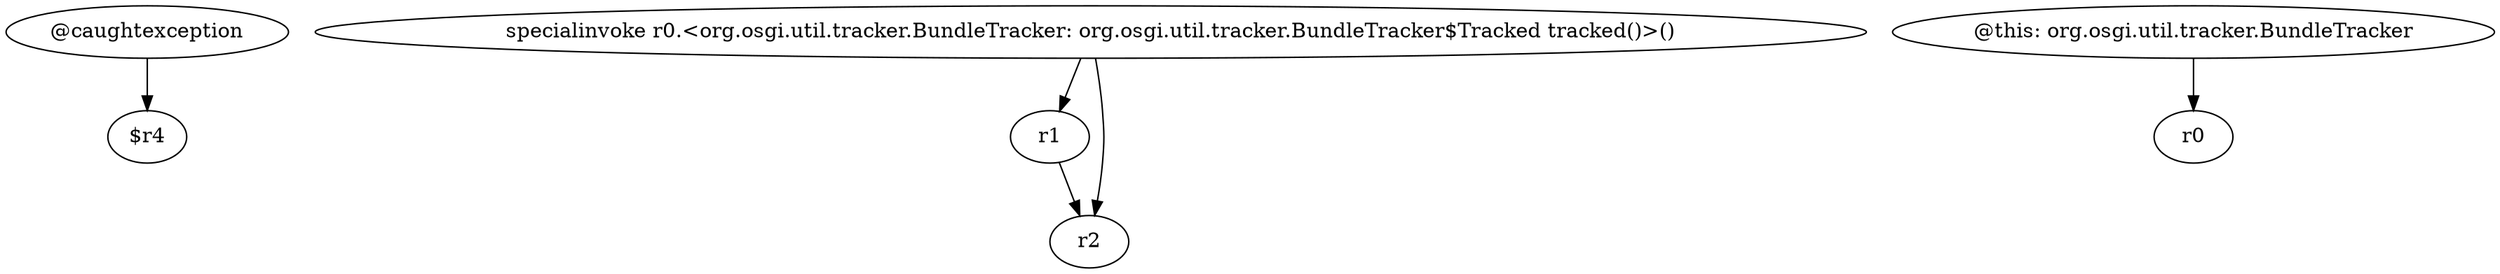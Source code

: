 digraph g {
0[label="@caughtexception"]
1[label="$r4"]
0->1[label=""]
2[label="specialinvoke r0.<org.osgi.util.tracker.BundleTracker: org.osgi.util.tracker.BundleTracker$Tracked tracked()>()"]
3[label="r1"]
2->3[label=""]
4[label="@this: org.osgi.util.tracker.BundleTracker"]
5[label="r0"]
4->5[label=""]
6[label="r2"]
3->6[label=""]
2->6[label=""]
}